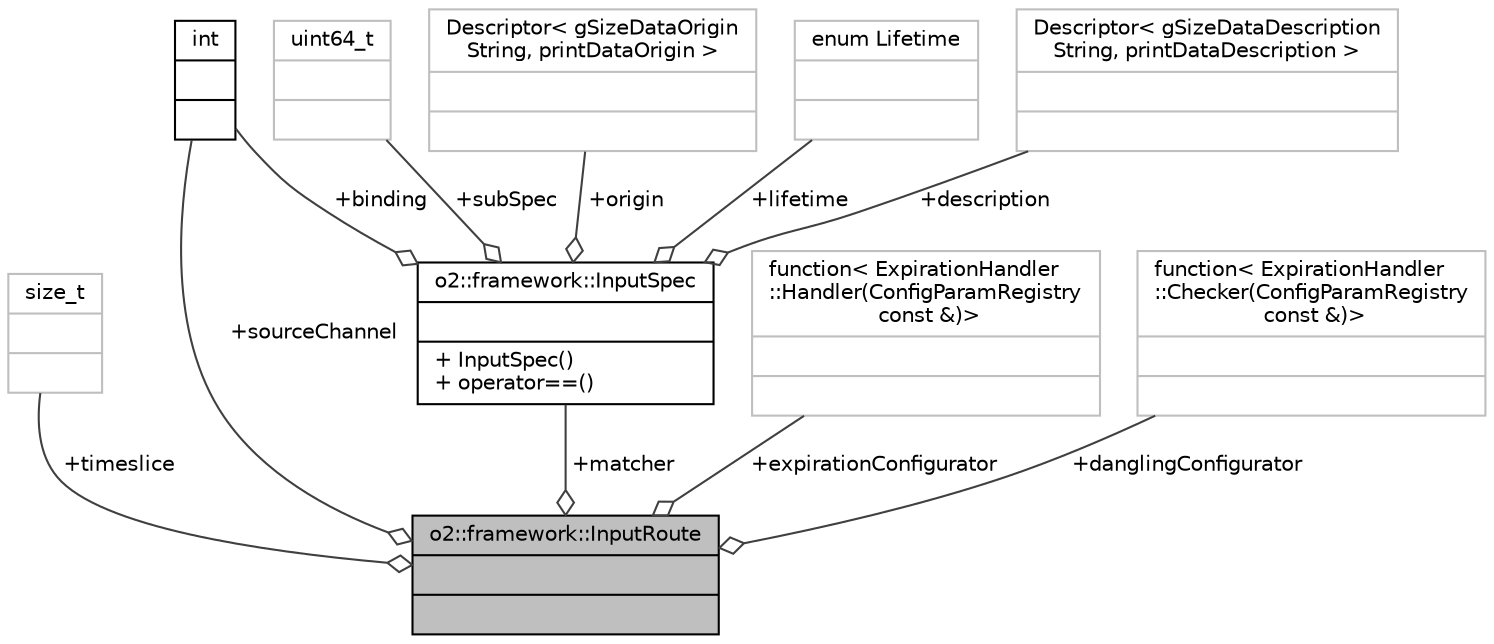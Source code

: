 digraph "o2::framework::InputRoute"
{
 // INTERACTIVE_SVG=YES
  bgcolor="transparent";
  edge [fontname="Helvetica",fontsize="10",labelfontname="Helvetica",labelfontsize="10"];
  node [fontname="Helvetica",fontsize="10",shape=record];
  Node1 [label="{o2::framework::InputRoute\n||}",height=0.2,width=0.4,color="black", fillcolor="grey75", style="filled" fontcolor="black"];
  Node2 -> Node1 [color="grey25",fontsize="10",style="solid",label=" +timeslice" ,arrowhead="odiamond",fontname="Helvetica"];
  Node2 [label="{size_t\n||}",height=0.2,width=0.4,color="grey75"];
  Node3 -> Node1 [color="grey25",fontsize="10",style="solid",label=" +sourceChannel" ,arrowhead="odiamond",fontname="Helvetica"];
  Node3 [label="{int\n||}",height=0.2,width=0.4,color="black",URL="$d1/da0/classint.html"];
  Node4 -> Node1 [color="grey25",fontsize="10",style="solid",label=" +matcher" ,arrowhead="odiamond",fontname="Helvetica"];
  Node4 [label="{o2::framework::InputSpec\n||+ InputSpec()\l+ operator==()\l}",height=0.2,width=0.4,color="black",URL="$da/d96/structo2_1_1framework_1_1InputSpec.html"];
  Node5 -> Node4 [color="grey25",fontsize="10",style="solid",label=" +subSpec" ,arrowhead="odiamond",fontname="Helvetica"];
  Node5 [label="{uint64_t\n||}",height=0.2,width=0.4,color="grey75"];
  Node6 -> Node4 [color="grey25",fontsize="10",style="solid",label=" +origin" ,arrowhead="odiamond",fontname="Helvetica"];
  Node6 [label="{Descriptor\< gSizeDataOrigin\lString, printDataOrigin \>\n||}",height=0.2,width=0.4,color="grey75"];
  Node7 -> Node4 [color="grey25",fontsize="10",style="solid",label=" +lifetime" ,arrowhead="odiamond",fontname="Helvetica"];
  Node7 [label="{enum Lifetime\n||}",height=0.2,width=0.4,color="grey75"];
  Node8 -> Node4 [color="grey25",fontsize="10",style="solid",label=" +description" ,arrowhead="odiamond",fontname="Helvetica"];
  Node8 [label="{Descriptor\< gSizeDataDescription\lString, printDataDescription \>\n||}",height=0.2,width=0.4,color="grey75"];
  Node3 -> Node4 [color="grey25",fontsize="10",style="solid",label=" +binding" ,arrowhead="odiamond",fontname="Helvetica"];
  Node9 -> Node1 [color="grey25",fontsize="10",style="solid",label=" +expirationConfigurator" ,arrowhead="odiamond",fontname="Helvetica"];
  Node9 [label="{function\< ExpirationHandler\l::Handler(ConfigParamRegistry\l const &)\>\n||}",height=0.2,width=0.4,color="grey75"];
  Node10 -> Node1 [color="grey25",fontsize="10",style="solid",label=" +danglingConfigurator" ,arrowhead="odiamond",fontname="Helvetica"];
  Node10 [label="{function\< ExpirationHandler\l::Checker(ConfigParamRegistry\l const &)\>\n||}",height=0.2,width=0.4,color="grey75"];
}
